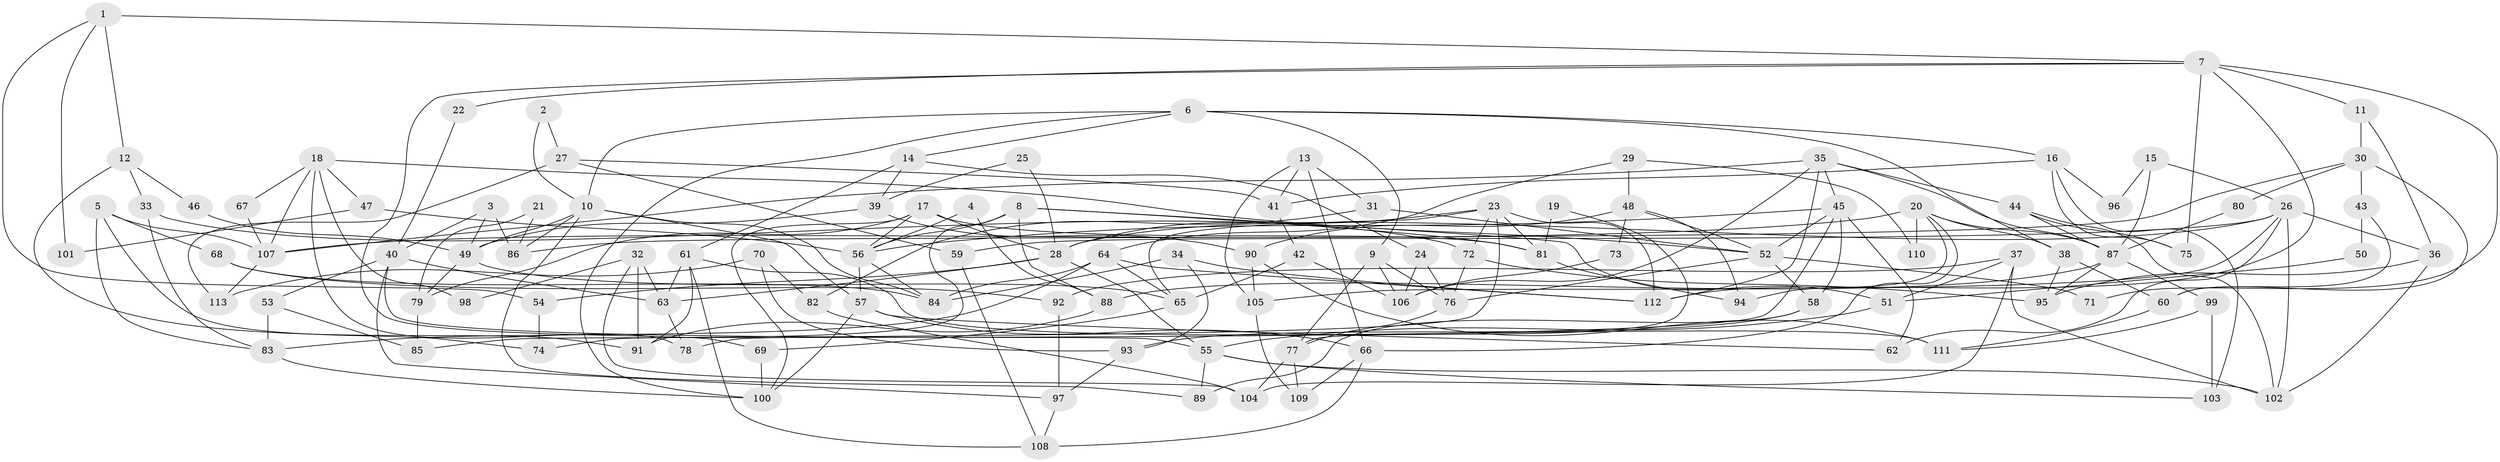 // Generated by graph-tools (version 1.1) at 2025/02/03/09/25 03:02:03]
// undirected, 113 vertices, 226 edges
graph export_dot {
graph [start="1"]
  node [color=gray90,style=filled];
  1;
  2;
  3;
  4;
  5;
  6;
  7;
  8;
  9;
  10;
  11;
  12;
  13;
  14;
  15;
  16;
  17;
  18;
  19;
  20;
  21;
  22;
  23;
  24;
  25;
  26;
  27;
  28;
  29;
  30;
  31;
  32;
  33;
  34;
  35;
  36;
  37;
  38;
  39;
  40;
  41;
  42;
  43;
  44;
  45;
  46;
  47;
  48;
  49;
  50;
  51;
  52;
  53;
  54;
  55;
  56;
  57;
  58;
  59;
  60;
  61;
  62;
  63;
  64;
  65;
  66;
  67;
  68;
  69;
  70;
  71;
  72;
  73;
  74;
  75;
  76;
  77;
  78;
  79;
  80;
  81;
  82;
  83;
  84;
  85;
  86;
  87;
  88;
  89;
  90;
  91;
  92;
  93;
  94;
  95;
  96;
  97;
  98;
  99;
  100;
  101;
  102;
  103;
  104;
  105;
  106;
  107;
  108;
  109;
  110;
  111;
  112;
  113;
  1 -- 7;
  1 -- 12;
  1 -- 54;
  1 -- 101;
  2 -- 27;
  2 -- 10;
  3 -- 49;
  3 -- 40;
  3 -- 86;
  4 -- 88;
  4 -- 56;
  5 -- 83;
  5 -- 107;
  5 -- 68;
  5 -- 74;
  6 -- 14;
  6 -- 10;
  6 -- 9;
  6 -- 16;
  6 -- 38;
  6 -- 100;
  7 -- 69;
  7 -- 75;
  7 -- 11;
  7 -- 22;
  7 -- 71;
  7 -- 112;
  8 -- 74;
  8 -- 81;
  8 -- 51;
  8 -- 56;
  8 -- 88;
  9 -- 77;
  9 -- 76;
  9 -- 106;
  10 -- 49;
  10 -- 57;
  10 -- 84;
  10 -- 86;
  10 -- 89;
  11 -- 36;
  11 -- 30;
  12 -- 33;
  12 -- 91;
  12 -- 46;
  13 -- 31;
  13 -- 41;
  13 -- 66;
  13 -- 105;
  14 -- 61;
  14 -- 24;
  14 -- 39;
  15 -- 26;
  15 -- 87;
  15 -- 96;
  16 -- 103;
  16 -- 41;
  16 -- 75;
  16 -- 96;
  17 -- 100;
  17 -- 56;
  17 -- 28;
  17 -- 79;
  17 -- 81;
  18 -- 78;
  18 -- 52;
  18 -- 47;
  18 -- 67;
  18 -- 98;
  18 -- 107;
  19 -- 81;
  19 -- 77;
  20 -- 87;
  20 -- 107;
  20 -- 38;
  20 -- 66;
  20 -- 94;
  20 -- 110;
  21 -- 86;
  21 -- 79;
  22 -- 40;
  23 -- 112;
  23 -- 28;
  23 -- 65;
  23 -- 72;
  23 -- 78;
  23 -- 81;
  24 -- 76;
  24 -- 106;
  25 -- 39;
  25 -- 28;
  26 -- 28;
  26 -- 102;
  26 -- 36;
  26 -- 59;
  26 -- 62;
  26 -- 105;
  27 -- 41;
  27 -- 59;
  27 -- 113;
  28 -- 63;
  28 -- 54;
  28 -- 55;
  29 -- 48;
  29 -- 64;
  29 -- 110;
  30 -- 86;
  30 -- 43;
  30 -- 60;
  30 -- 80;
  31 -- 82;
  31 -- 52;
  32 -- 91;
  32 -- 63;
  32 -- 98;
  32 -- 104;
  33 -- 72;
  33 -- 83;
  34 -- 112;
  34 -- 84;
  34 -- 93;
  35 -- 112;
  35 -- 45;
  35 -- 44;
  35 -- 87;
  35 -- 106;
  35 -- 107;
  36 -- 95;
  36 -- 102;
  37 -- 51;
  37 -- 102;
  37 -- 92;
  37 -- 104;
  38 -- 60;
  38 -- 95;
  39 -- 90;
  39 -- 49;
  40 -- 97;
  40 -- 55;
  40 -- 53;
  40 -- 63;
  41 -- 42;
  42 -- 106;
  42 -- 65;
  43 -- 60;
  43 -- 50;
  44 -- 87;
  44 -- 75;
  44 -- 102;
  45 -- 62;
  45 -- 52;
  45 -- 56;
  45 -- 58;
  45 -- 85;
  46 -- 49;
  47 -- 56;
  47 -- 101;
  48 -- 52;
  48 -- 94;
  48 -- 73;
  48 -- 90;
  49 -- 79;
  49 -- 65;
  50 -- 51;
  51 -- 55;
  52 -- 58;
  52 -- 76;
  52 -- 71;
  53 -- 83;
  53 -- 85;
  54 -- 74;
  55 -- 102;
  55 -- 89;
  55 -- 103;
  56 -- 57;
  56 -- 84;
  57 -- 66;
  57 -- 62;
  57 -- 100;
  58 -- 89;
  58 -- 93;
  59 -- 108;
  60 -- 111;
  61 -- 111;
  61 -- 108;
  61 -- 63;
  61 -- 91;
  63 -- 78;
  64 -- 84;
  64 -- 65;
  64 -- 83;
  64 -- 112;
  65 -- 69;
  66 -- 108;
  66 -- 109;
  67 -- 107;
  68 -- 84;
  68 -- 92;
  69 -- 100;
  70 -- 113;
  70 -- 93;
  70 -- 82;
  72 -- 76;
  72 -- 95;
  73 -- 106;
  76 -- 77;
  77 -- 109;
  77 -- 104;
  79 -- 85;
  80 -- 87;
  81 -- 94;
  82 -- 104;
  83 -- 100;
  87 -- 95;
  87 -- 88;
  87 -- 99;
  88 -- 91;
  90 -- 105;
  90 -- 111;
  92 -- 97;
  93 -- 97;
  97 -- 108;
  99 -- 111;
  99 -- 103;
  105 -- 109;
  107 -- 113;
}
